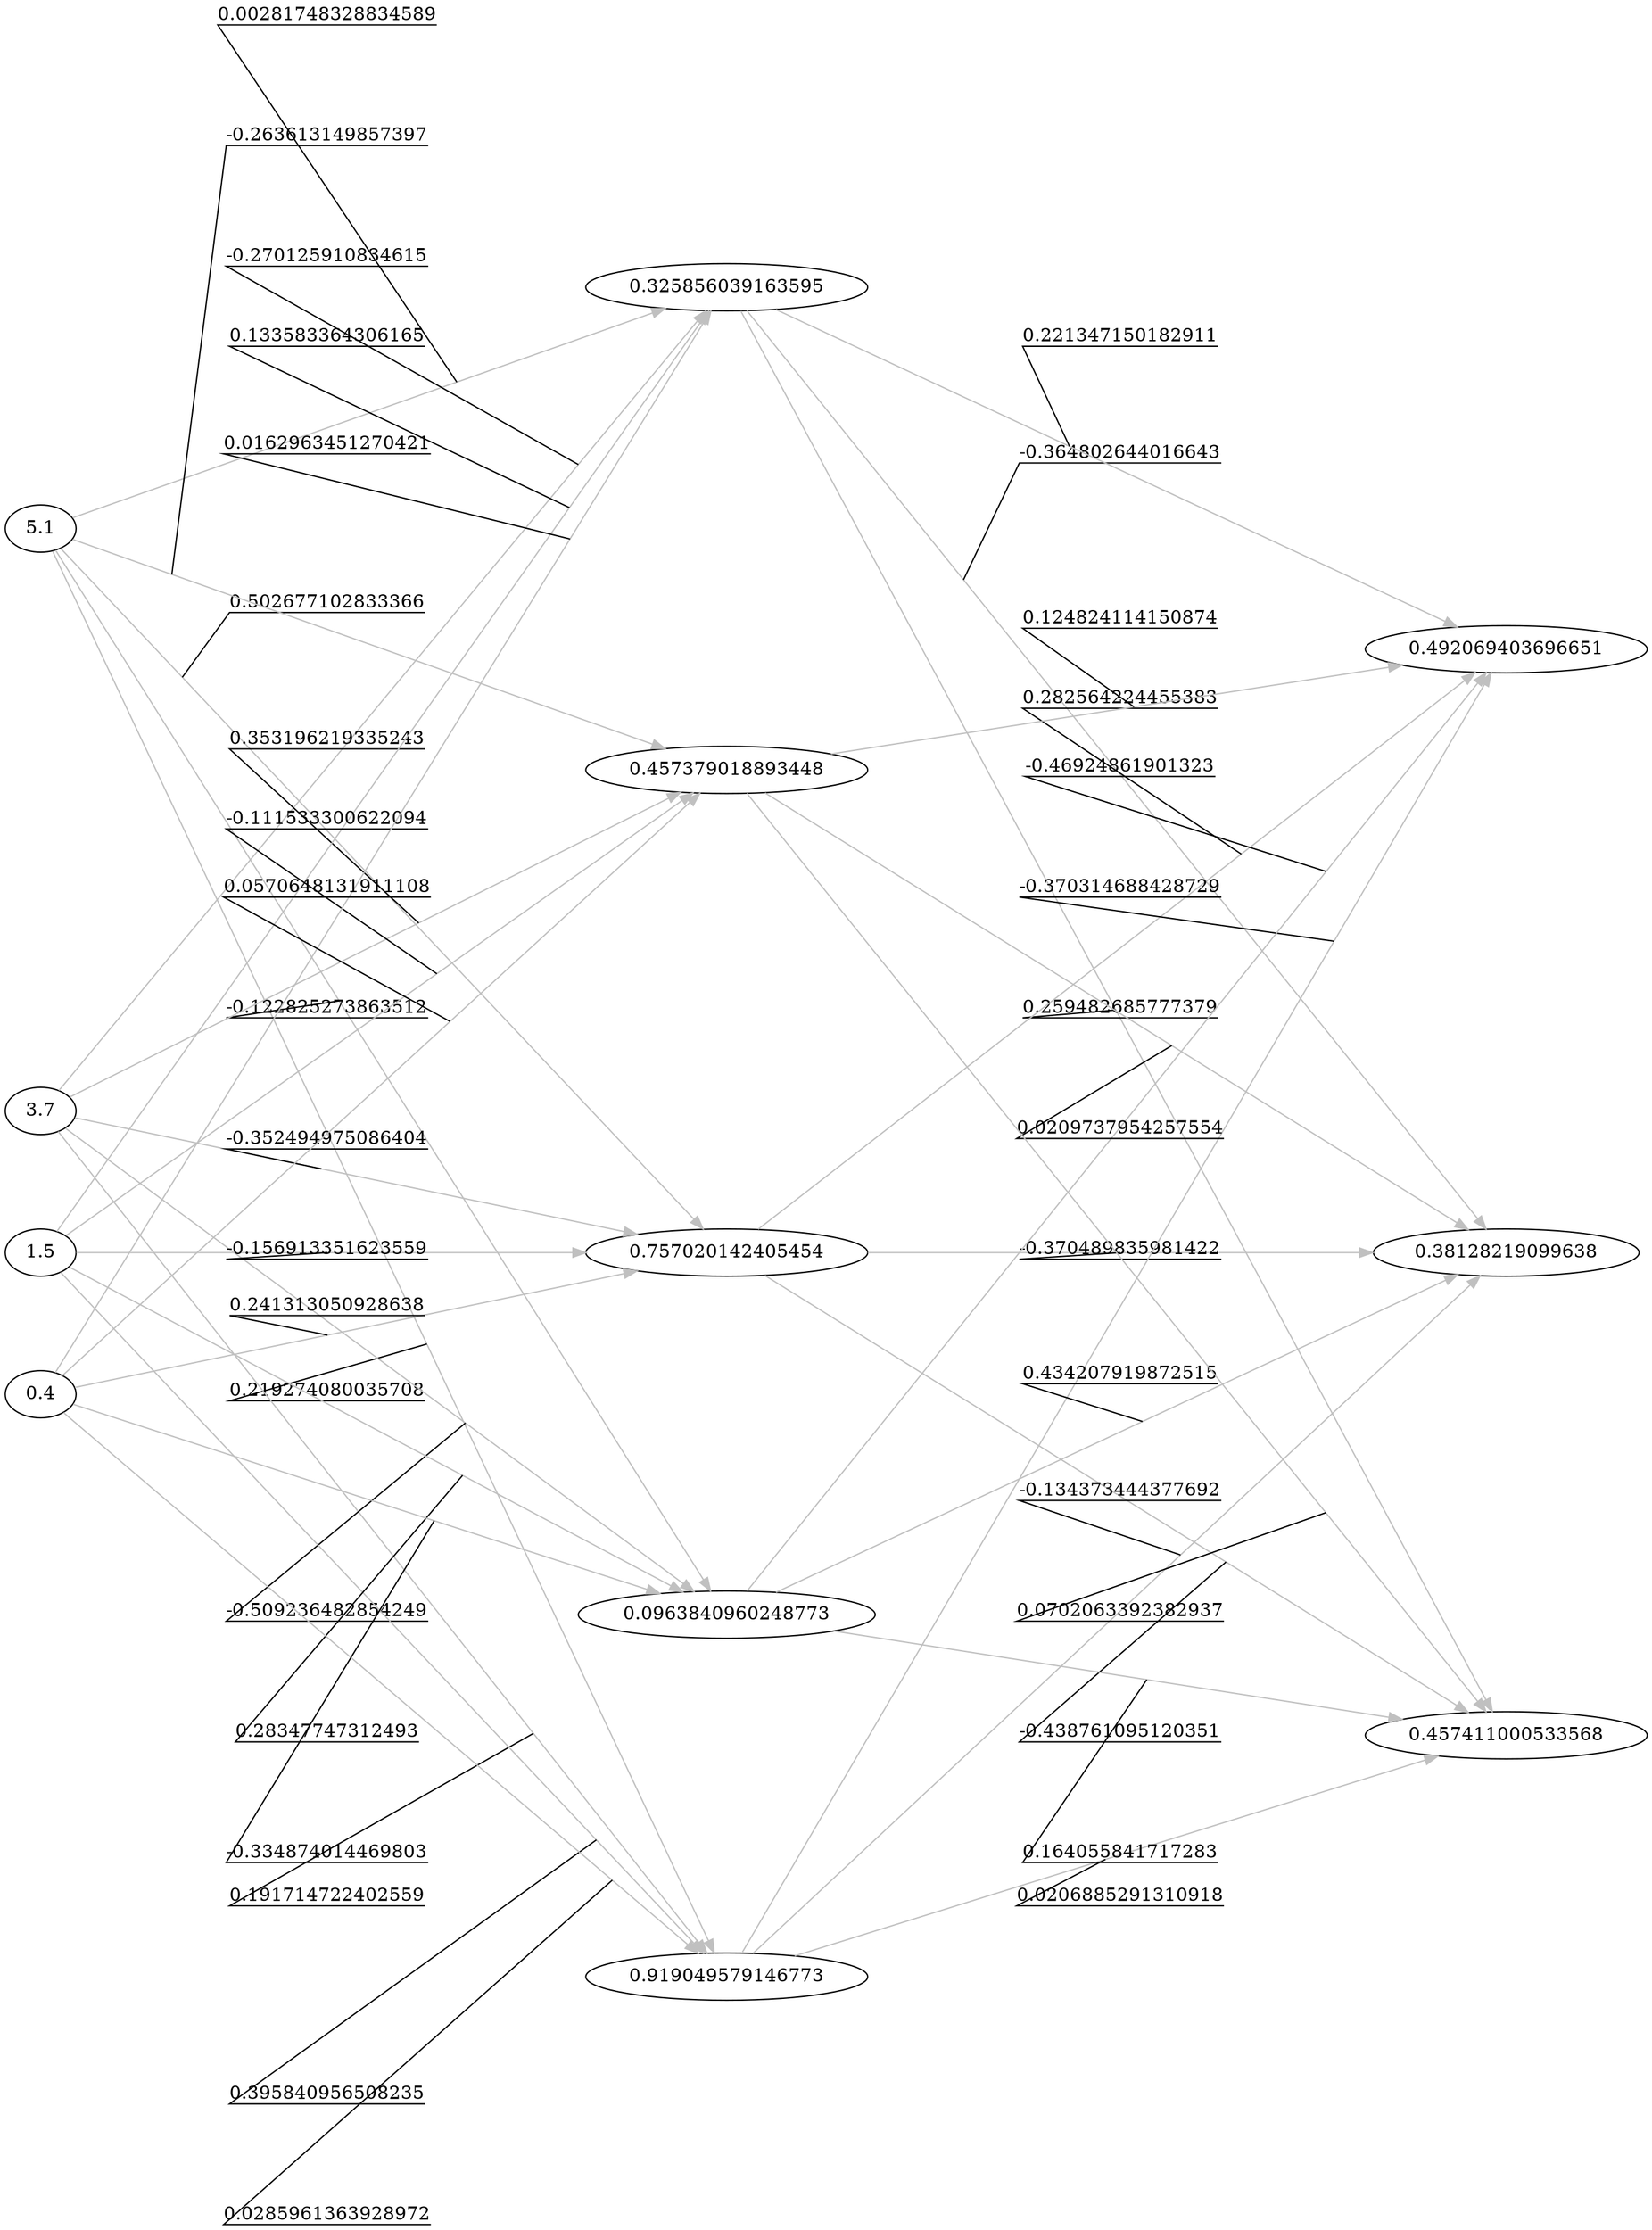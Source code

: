 digraph { 
rankdir=LR;
nodesep=1;
ranksep=3;
splines=line;
{ rank=same; "5.1" "3.7" "1.5" "0.4" ; }
{ rank=same; "0.325856039163595" "0.757020142405454" "0.919049579146773" "0.0963840960248773" "0.457379018893448" "0.325856039163595" "0.757020142405454" "0.919049579146773" "0.0963840960248773" "0.457379018893448" "0.325856039163595" "0.757020142405454" "0.919049579146773" "0.0963840960248773" "0.457379018893448" "0.325856039163595" "0.757020142405454" "0.919049579146773" "0.0963840960248773" "0.457379018893448" ; }
"5.1" -> "0.325856039163595" [label="0.00281748328834589" color="grey" decorate=true];
"5.1" -> "0.757020142405454" [label="0.502677102833366" color="grey" decorate=true];
"5.1" -> "0.919049579146773" [label="0.219274080035708" color="grey" decorate=true];
"5.1" -> "0.0963840960248773" [label="-0.122825273863512" color="grey" decorate=true];
"5.1" -> "0.457379018893448" [label="-0.263613149857397" color="grey" decorate=true];
"3.7" -> "0.325856039163595" [label="-0.270125910834615" color="grey" decorate=true];
"3.7" -> "0.757020142405454" [label="-0.352494975086404" color="grey" decorate=true];
"3.7" -> "0.919049579146773" [label="0.191714722402559" color="grey" decorate=true];
"3.7" -> "0.0963840960248773" [label="-0.509236482854249" color="grey" decorate=true];
"3.7" -> "0.457379018893448" [label="0.353196219335243" color="grey" decorate=true];
"1.5" -> "0.325856039163595" [label="0.133583364306165" color="grey" decorate=true];
"1.5" -> "0.757020142405454" [label="-0.156913351623559" color="grey" decorate=true];
"1.5" -> "0.919049579146773" [label="0.395840956508235" color="grey" decorate=true];
"1.5" -> "0.0963840960248773" [label="0.28347747312493" color="grey" decorate=true];
"1.5" -> "0.457379018893448" [label="-0.111533300622094" color="grey" decorate=true];
"0.4" -> "0.325856039163595" [label="0.0162963451270421" color="grey" decorate=true];
"0.4" -> "0.757020142405454" [label="0.241313050928638" color="grey" decorate=true];
"0.4" -> "0.919049579146773" [label="0.0285961363928972" color="grey" decorate=true];
"0.4" -> "0.0963840960248773" [label="-0.334874014469803" color="grey" decorate=true];
"0.4" -> "0.457379018893448" [label="0.0570648131911108" color="grey" decorate=true];
{ rank=same; "0.38128219099638" "0.457411000533568" "0.492069403696651" "0.38128219099638" "0.457411000533568" "0.492069403696651" "0.38128219099638" "0.457411000533568" "0.492069403696651" "0.38128219099638" "0.457411000533568" "0.492069403696651" "0.38128219099638" "0.457411000533568" "0.492069403696651" ; }
"0.325856039163595" -> "0.38128219099638" [label="-0.364802644016643" color="grey" decorate=true];
"0.325856039163595" -> "0.457411000533568" [label="0.259482685777379" color="grey" decorate=true];
"0.325856039163595" -> "0.492069403696651" [label="0.221347150182911" color="grey" decorate=true];
"0.757020142405454" -> "0.38128219099638" [label="-0.370489835981422" color="grey" decorate=true];
"0.757020142405454" -> "0.457411000533568" [label="-0.438761095120351" color="grey" decorate=true];
"0.757020142405454" -> "0.492069403696651" [label="0.282564224455383" color="grey" decorate=true];
"0.919049579146773" -> "0.38128219099638" [label="-0.134373444377692" color="grey" decorate=true];
"0.919049579146773" -> "0.457411000533568" [label="0.0206885291310918" color="grey" decorate=true];
"0.919049579146773" -> "0.492069403696651" [label="-0.370314688428729" color="grey" decorate=true];
"0.0963840960248773" -> "0.38128219099638" [label="0.434207919872515" color="grey" decorate=true];
"0.0963840960248773" -> "0.457411000533568" [label="0.164055841717283" color="grey" decorate=true];
"0.0963840960248773" -> "0.492069403696651" [label="-0.46924861901323" color="grey" decorate=true];
"0.457379018893448" -> "0.38128219099638" [label="0.0209737954257554" color="grey" decorate=true];
"0.457379018893448" -> "0.457411000533568" [label="0.0702063392382937" color="grey" decorate=true];
"0.457379018893448" -> "0.492069403696651" [label="0.124824114150874" color="grey" decorate=true];
}
